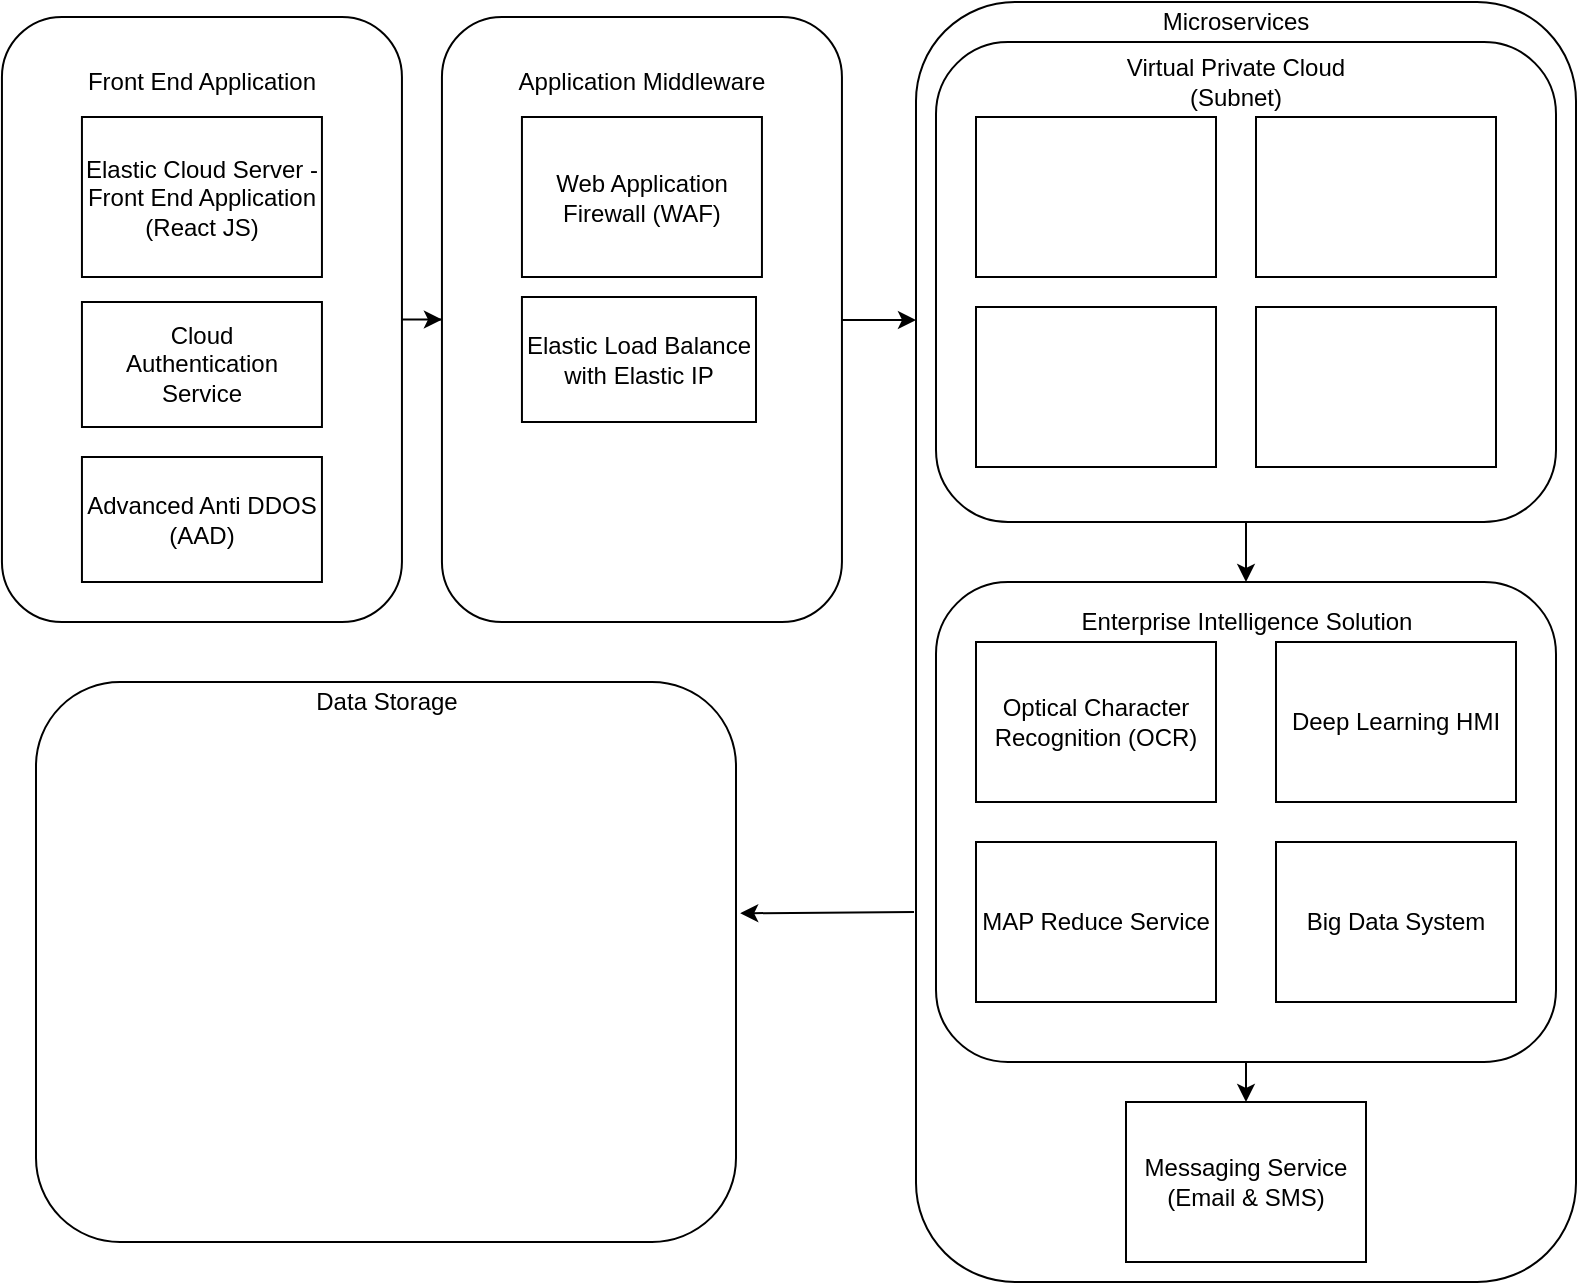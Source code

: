<mxfile version="13.9.2" type="github">
  <diagram id="nAV24ww3LLRNLmaxk3Xn" name="Page-1">
    <mxGraphModel dx="947" dy="1787" grid="1" gridSize="10" guides="1" tooltips="1" connect="1" arrows="1" fold="1" page="1" pageScale="1" pageWidth="850" pageHeight="1100" math="0" shadow="0">
      <root>
        <mxCell id="0" />
        <mxCell id="1" parent="0" />
        <mxCell id="fLkIhGlnERfLDi7LbhyJ-6" value="" style="rounded=1;whiteSpace=wrap;html=1;" vertex="1" parent="1">
          <mxGeometry x="500" y="-20" width="330" height="640" as="geometry" />
        </mxCell>
        <mxCell id="fLkIhGlnERfLDi7LbhyJ-10" value="" style="rounded=1;whiteSpace=wrap;html=1;" vertex="1" parent="1">
          <mxGeometry x="510" width="310" height="240" as="geometry" />
        </mxCell>
        <mxCell id="fLkIhGlnERfLDi7LbhyJ-17" style="edgeStyle=orthogonalEdgeStyle;rounded=0;orthogonalLoop=1;jettySize=auto;html=1;" edge="1" parent="1" source="fLkIhGlnERfLDi7LbhyJ-8">
          <mxGeometry relative="1" as="geometry">
            <mxPoint x="500" y="139" as="targetPoint" />
            <Array as="points">
              <mxPoint x="500" y="139" />
            </Array>
          </mxGeometry>
        </mxCell>
        <mxCell id="fLkIhGlnERfLDi7LbhyJ-8" value="" style="rounded=1;whiteSpace=wrap;html=1;" vertex="1" parent="1">
          <mxGeometry x="262.97" y="-12.5" width="200" height="302.5" as="geometry" />
        </mxCell>
        <mxCell id="fLkIhGlnERfLDi7LbhyJ-9" style="edgeStyle=orthogonalEdgeStyle;rounded=0;orthogonalLoop=1;jettySize=auto;html=1;" edge="1" parent="1" source="fLkIhGlnERfLDi7LbhyJ-7" target="fLkIhGlnERfLDi7LbhyJ-8">
          <mxGeometry relative="1" as="geometry" />
        </mxCell>
        <mxCell id="fLkIhGlnERfLDi7LbhyJ-7" value="" style="rounded=1;whiteSpace=wrap;html=1;" vertex="1" parent="1">
          <mxGeometry x="42.97" y="-12.5" width="200" height="302.5" as="geometry" />
        </mxCell>
        <mxCell id="DOMseOueE0_xnXiFDASC-1" value="Cloud&lt;br&gt;Authentication Service&lt;br&gt;" style="rounded=0;whiteSpace=wrap;html=1;" parent="1" vertex="1">
          <mxGeometry x="82.97" y="130" width="120" height="62.5" as="geometry" />
        </mxCell>
        <mxCell id="DOMseOueE0_xnXiFDASC-2" value="Elastic Cloud Server - Front End Application&lt;br&gt;(React JS)" style="rounded=0;whiteSpace=wrap;html=1;" parent="1" vertex="1">
          <mxGeometry x="82.97" y="37.5" width="120" height="80" as="geometry" />
        </mxCell>
        <mxCell id="DOMseOueE0_xnXiFDASC-3" value="Messaging Service (Email &amp;amp; SMS)" style="rounded=0;whiteSpace=wrap;html=1;" parent="1" vertex="1">
          <mxGeometry x="605" y="530" width="120" height="80" as="geometry" />
        </mxCell>
        <mxCell id="fLkIhGlnERfLDi7LbhyJ-4" value="Elastic Load Balance&lt;br&gt;with Elastic IP" style="rounded=0;whiteSpace=wrap;html=1;" vertex="1" parent="1">
          <mxGeometry x="302.97" y="127.5" width="117.03" height="62.5" as="geometry" />
        </mxCell>
        <mxCell id="fLkIhGlnERfLDi7LbhyJ-5" value="Web Application Firewall (WAF)" style="rounded=0;whiteSpace=wrap;html=1;" vertex="1" parent="1">
          <mxGeometry x="302.97" y="37.5" width="120" height="80" as="geometry" />
        </mxCell>
        <mxCell id="fLkIhGlnERfLDi7LbhyJ-11" value="" style="rounded=1;whiteSpace=wrap;html=1;" vertex="1" parent="1">
          <mxGeometry x="510" y="270" width="310" height="240" as="geometry" />
        </mxCell>
        <mxCell id="fLkIhGlnERfLDi7LbhyJ-21" value="" style="endArrow=classic;html=1;exitX=0.5;exitY=1;exitDx=0;exitDy=0;" edge="1" parent="1" source="fLkIhGlnERfLDi7LbhyJ-11" target="DOMseOueE0_xnXiFDASC-3">
          <mxGeometry width="50" height="50" relative="1" as="geometry">
            <mxPoint x="675" y="280" as="sourcePoint" />
            <mxPoint x="675" y="251" as="targetPoint" />
          </mxGeometry>
        </mxCell>
        <mxCell id="fLkIhGlnERfLDi7LbhyJ-23" value="" style="endArrow=classic;html=1;exitX=0.5;exitY=1;exitDx=0;exitDy=0;entryX=0.5;entryY=0;entryDx=0;entryDy=0;" edge="1" parent="1" source="fLkIhGlnERfLDi7LbhyJ-10" target="fLkIhGlnERfLDi7LbhyJ-11">
          <mxGeometry width="50" height="50" relative="1" as="geometry">
            <mxPoint x="370" y="320" as="sourcePoint" />
            <mxPoint x="420" y="270" as="targetPoint" />
          </mxGeometry>
        </mxCell>
        <mxCell id="DOMseOueE0_xnXiFDASC-4" value="Optical Character Recognition (OCR)" style="rounded=0;whiteSpace=wrap;html=1;" parent="1" vertex="1">
          <mxGeometry x="530" y="300" width="120" height="80" as="geometry" />
        </mxCell>
        <mxCell id="DOMseOueE0_xnXiFDASC-6" value="Big Data System" style="rounded=0;whiteSpace=wrap;html=1;" parent="1" vertex="1">
          <mxGeometry x="680" y="400" width="120" height="80" as="geometry" />
        </mxCell>
        <mxCell id="fLkIhGlnERfLDi7LbhyJ-2" value="MAP Reduce Service" style="rounded=0;whiteSpace=wrap;html=1;" vertex="1" parent="1">
          <mxGeometry x="530" y="400" width="120" height="80" as="geometry" />
        </mxCell>
        <mxCell id="fLkIhGlnERfLDi7LbhyJ-3" value="Deep Learning HMI" style="rounded=0;whiteSpace=wrap;html=1;" vertex="1" parent="1">
          <mxGeometry x="680" y="300" width="120" height="80" as="geometry" />
        </mxCell>
        <mxCell id="fLkIhGlnERfLDi7LbhyJ-24" value="" style="rounded=1;whiteSpace=wrap;html=1;" vertex="1" parent="1">
          <mxGeometry x="60" y="320" width="350" height="280" as="geometry" />
        </mxCell>
        <mxCell id="fLkIhGlnERfLDi7LbhyJ-25" value="" style="endArrow=classic;html=1;exitX=-0.003;exitY=0.711;exitDx=0;exitDy=0;exitPerimeter=0;entryX=1.006;entryY=0.413;entryDx=0;entryDy=0;entryPerimeter=0;" edge="1" parent="1" source="fLkIhGlnERfLDi7LbhyJ-6" target="fLkIhGlnERfLDi7LbhyJ-24">
          <mxGeometry width="50" height="50" relative="1" as="geometry">
            <mxPoint x="370" y="320" as="sourcePoint" />
            <mxPoint x="420" y="270" as="targetPoint" />
          </mxGeometry>
        </mxCell>
        <mxCell id="fLkIhGlnERfLDi7LbhyJ-29" value="" style="rounded=0;whiteSpace=wrap;html=1;" vertex="1" parent="1">
          <mxGeometry x="530" y="37.5" width="120" height="80" as="geometry" />
        </mxCell>
        <mxCell id="fLkIhGlnERfLDi7LbhyJ-30" value="" style="rounded=0;whiteSpace=wrap;html=1;" vertex="1" parent="1">
          <mxGeometry x="670" y="37.5" width="120" height="80" as="geometry" />
        </mxCell>
        <mxCell id="fLkIhGlnERfLDi7LbhyJ-31" value="" style="rounded=0;whiteSpace=wrap;html=1;" vertex="1" parent="1">
          <mxGeometry x="530" y="132.5" width="120" height="80" as="geometry" />
        </mxCell>
        <mxCell id="fLkIhGlnERfLDi7LbhyJ-32" value="" style="rounded=0;whiteSpace=wrap;html=1;" vertex="1" parent="1">
          <mxGeometry x="670" y="132.5" width="120" height="80" as="geometry" />
        </mxCell>
        <mxCell id="fLkIhGlnERfLDi7LbhyJ-33" value="Microservices" style="text;html=1;strokeColor=none;fillColor=none;align=center;verticalAlign=middle;whiteSpace=wrap;rounded=0;" vertex="1" parent="1">
          <mxGeometry x="640" y="-20" width="40" height="20" as="geometry" />
        </mxCell>
        <mxCell id="fLkIhGlnERfLDi7LbhyJ-34" value="Virtual Private Cloud (Subnet)" style="text;html=1;strokeColor=none;fillColor=none;align=center;verticalAlign=middle;whiteSpace=wrap;rounded=0;" vertex="1" parent="1">
          <mxGeometry x="590" y="10" width="140" height="20" as="geometry" />
        </mxCell>
        <mxCell id="fLkIhGlnERfLDi7LbhyJ-35" value="Application Middleware&lt;span style=&quot;color: rgba(0 , 0 , 0 , 0) ; font-family: monospace ; font-size: 0px&quot;&gt;%3CmxGraphModel%3E%3Croot%3E%3CmxCell%20id%3D%220%22%2F%3E%3CmxCell%20id%3D%221%22%20parent%3D%220%22%2F%3E%3CmxCell%20id%3D%222%22%20value%3D%22Virtual%20Private%20Cloud%22%20style%3D%22text%3Bhtml%3D1%3BstrokeColor%3Dnone%3BfillColor%3Dnone%3Balign%3Dcenter%3BverticalAlign%3Dmiddle%3BwhiteSpace%3Dwrap%3Brounded%3D0%3B%22%20vertex%3D%221%22%20parent%3D%221%22%3E%3CmxGeometry%20x%3D%22590%22%20y%3D%2210%22%20width%3D%22140%22%20height%3D%2220%22%20as%3D%22geometry%22%2F%3E%3C%2FmxCell%3E%3C%2Froot%3E%3C%2FmxGraphModel%3E&lt;/span&gt;" style="text;html=1;strokeColor=none;fillColor=none;align=center;verticalAlign=middle;whiteSpace=wrap;rounded=0;" vertex="1" parent="1">
          <mxGeometry x="292.97" y="10" width="140" height="20" as="geometry" />
        </mxCell>
        <mxCell id="fLkIhGlnERfLDi7LbhyJ-36" value="Front End Application" style="text;html=1;strokeColor=none;fillColor=none;align=center;verticalAlign=middle;whiteSpace=wrap;rounded=0;" vertex="1" parent="1">
          <mxGeometry x="72.97" y="10" width="140" height="20" as="geometry" />
        </mxCell>
        <mxCell id="fLkIhGlnERfLDi7LbhyJ-37" value="Enterprise Intelligence Solution" style="text;html=1;strokeColor=none;fillColor=none;align=center;verticalAlign=middle;whiteSpace=wrap;rounded=0;" vertex="1" parent="1">
          <mxGeometry x="572.5" y="280" width="185" height="20" as="geometry" />
        </mxCell>
        <mxCell id="fLkIhGlnERfLDi7LbhyJ-40" value="Data Storage" style="text;html=1;strokeColor=none;fillColor=none;align=center;verticalAlign=middle;whiteSpace=wrap;rounded=0;" vertex="1" parent="1">
          <mxGeometry x="142.5" y="320" width="185" height="20" as="geometry" />
        </mxCell>
        <mxCell id="fLkIhGlnERfLDi7LbhyJ-41" value="Advanced Anti DDOS&lt;br&gt;(AAD)" style="rounded=0;whiteSpace=wrap;html=1;" vertex="1" parent="1">
          <mxGeometry x="82.97" y="207.5" width="120" height="62.5" as="geometry" />
        </mxCell>
      </root>
    </mxGraphModel>
  </diagram>
</mxfile>
